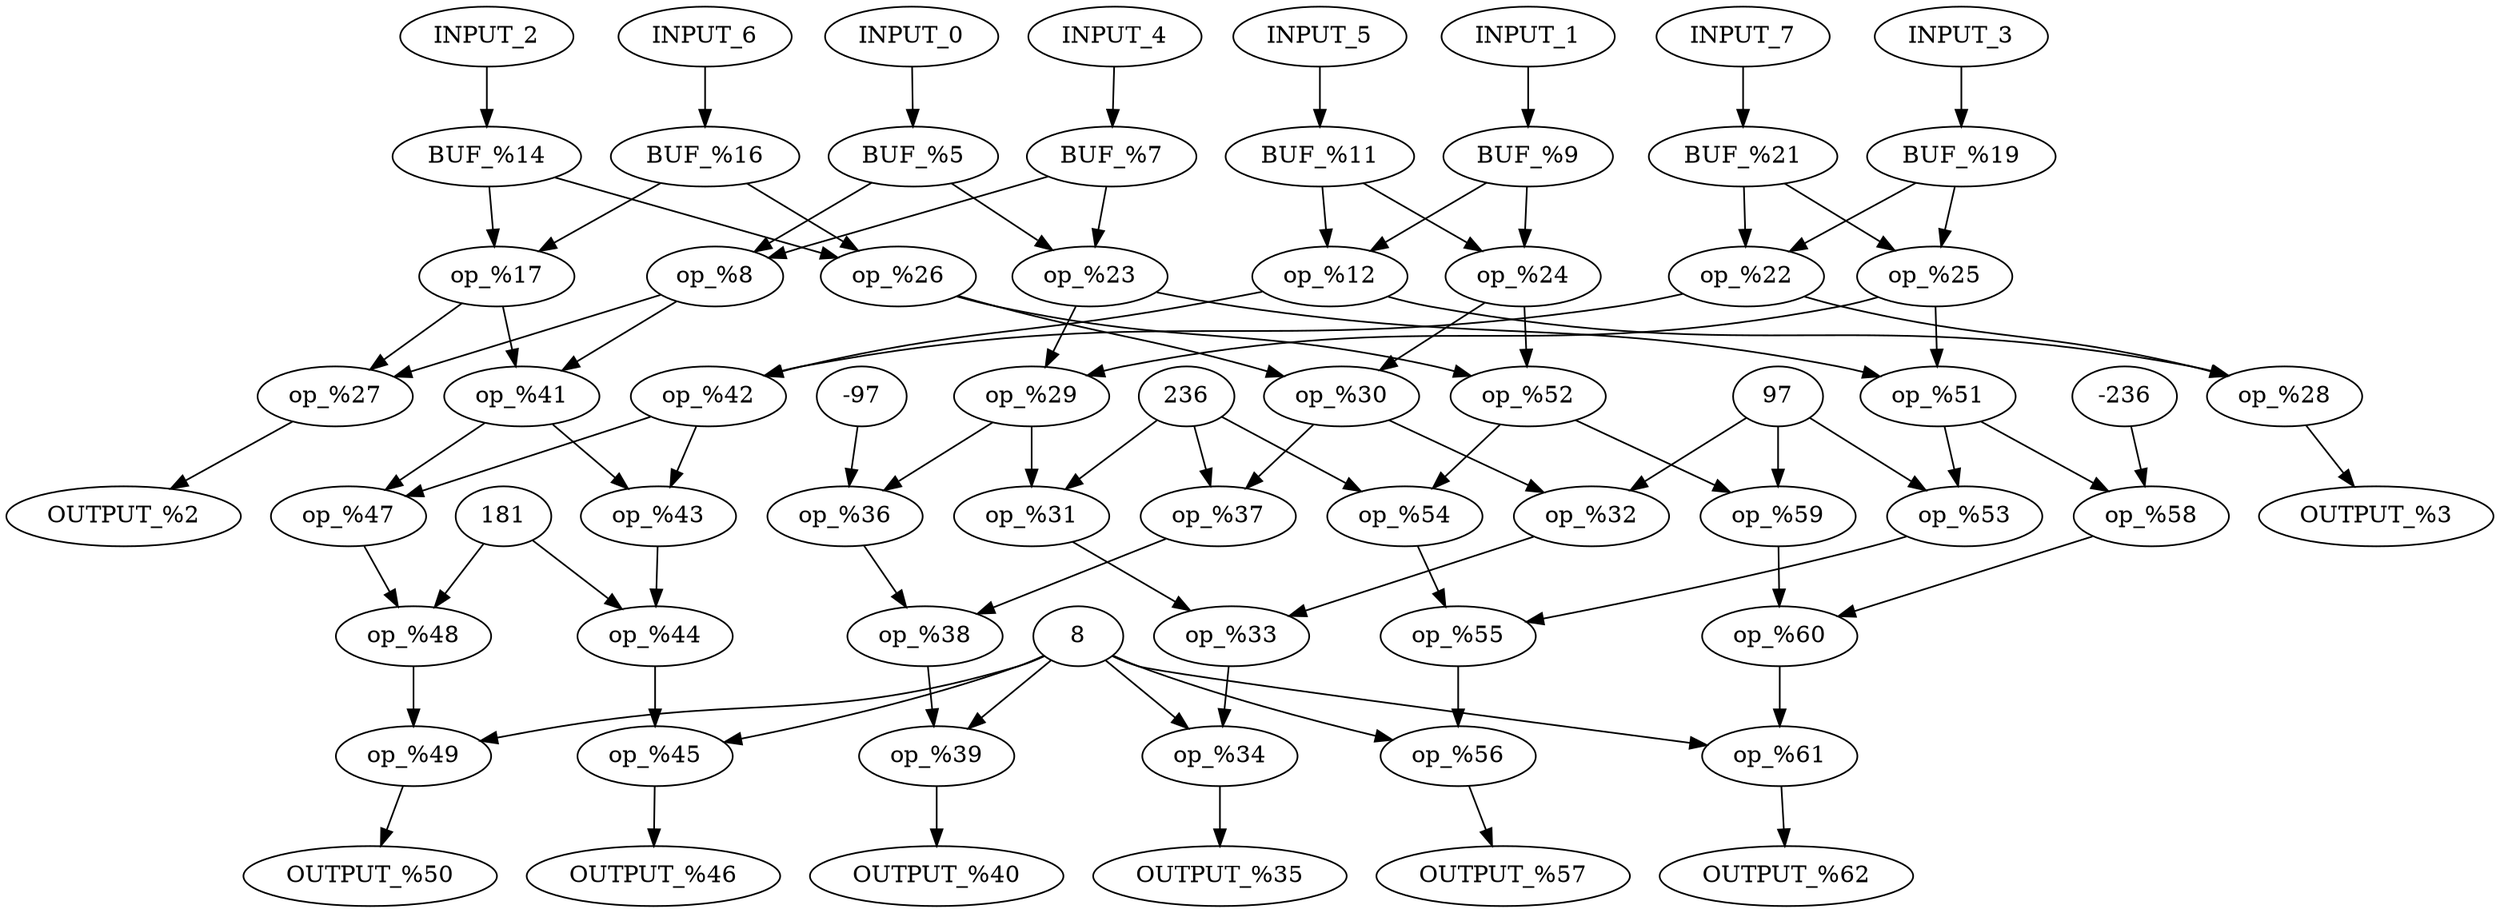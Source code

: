 strict digraph  {
	"INPUT_0" [type=input]; //indata_real[0]
	"INPUT_4" [type=input]; //indata_real[2]
	"op_%8" [type=op, opcode=ADD];
	"INPUT_1" [type=input]; //indata_imag[0]
	"INPUT_5" [type=input]; //indata_imag[2]
	"op_%12" [type=op, opcode=ADD];
	"INPUT_2" [type=input]; //indata_real[1]
	"INPUT_6" [type=input]; //indata_real[3]
	"op_%17" [type=op, opcode=ADD];
	"INPUT_3" [type=input]; //indata_imag[1]
	"INPUT_7" [type=input]; //indata_imag[3]
	"BUF_%5" [type=op, opcode=CAT];
	"BUF_%7" [type=op, opcode=CAT];
	"BUF_%9" [type=op, opcode=CAT];
	"BUF_%11" [type=op, opcode=CAT];
	"BUF_%14" [type=op, opcode=CAT];
	"BUF_%16" [type=op, opcode=CAT];
	"BUF_%19" [type=op, opcode=CAT];
	"BUF_%21" [type=op, opcode=CAT];
	"op_%22" [type=op, opcode=ADD];
	"op_%23" [type=op, opcode=SUB];
	"op_%24" [type=op, opcode=SUB];
	"op_%25" [type=op, opcode=SUB];
	"op_%26" [type=op, opcode=SUB];
	"op_%27" [type=op, opcode=ADD];
	"OUTPUT_%2" [type=output]; //outdata_real[0]
	"op_%28" [type=op, opcode=ADD];
	"OUTPUT_%3" [type=output]; //outdata_imag[0]
	"op_%29" [type=op, opcode=ADD];
	"op_%30" [type=op, opcode=ADD];
	"op_%31" [type=op, opcode=MULT];
	"236" [type=const,int=236];
	"op_%32" [type=op, opcode=MULT];
	"97" [type=const,int=97];
	"op_%33" [type=op, opcode=ADD];
	"op_%34" [type=op, opcode=SRA];
	"8" [type=const,int=8];
	"OUTPUT_%35" [type=output]; //outdata_real[1]
	"op_%36" [type=op, opcode=MULT];
	"-97" [type=const,int=-97];
	"op_%37" [type=op, opcode=MULT];
	"op_%38" [type=op, opcode=ADD];
	"op_%39" [type=op, opcode=SRA];
	"OUTPUT_%40" [type=output]; //outdata_imag[1]
	"op_%41" [type=op, opcode=SUB];
	"op_%42" [type=op, opcode=SUB];
	"op_%43" [type=op, opcode=ADD];
	"op_%44" [type=op, opcode=MULT];
	"181" [type=const,int=181];
	"op_%45" [type=op, opcode=SRA];
	"OUTPUT_%46" [type=output]; //outdata_real[2]
	"op_%47" [type=op, opcode=SUB];
	"op_%48" [type=op, opcode=MULT];
	"op_%49" [type=op, opcode=SRA];
	"OUTPUT_%50" [type=output]; //outdata_imag[2]
	"op_%51" [type=op, opcode=SUB];
	"op_%52" [type=op, opcode=SUB];
	"op_%53" [type=op, opcode=MULT];
	"op_%54" [type=op, opcode=MULT];
	"op_%55" [type=op, opcode=ADD];
	"op_%56" [type=op, opcode=SRA];
	"OUTPUT_%57" [type=output]; //outdata_real[3]
	"op_%58" [type=op, opcode=MULT];
	"-236" [type=const,int=-236];
	"op_%59" [type=op, opcode=MULT];
	"op_%60" [type=op, opcode=ADD];
	"op_%61" [type=op, opcode=SRA];
	"OUTPUT_%62" [type=output]; //outdata_imag[3]

	"INPUT_0" -> "BUF_%5" [operand=0];
	"INPUT_4" -> "BUF_%7" [operand=0];
	"INPUT_1" -> "BUF_%9" [operand=0];
	"INPUT_5" -> "BUF_%11" [operand=0];
	"INPUT_2" -> "BUF_%14" [operand=0];
	"INPUT_6" -> "BUF_%16" [operand=0];
	"INPUT_3" -> "BUF_%19" [operand=0];
	"INPUT_7" -> "BUF_%21" [operand=0];


	"BUF_%5" -> "op_%8"  [operand=1];
	"BUF_%5" -> "op_%23"  [operand=0];
	"BUF_%7" -> "op_%8"  [operand=0];
	"BUF_%7" -> "op_%23"  [operand=1];
	"op_%8" -> "op_%27"  [operand=1];
	"op_%8" -> "op_%41"  [operand=0];
	"BUF_%9" -> "op_%12"  [operand=1];
	"BUF_%9" -> "op_%24"  [operand=0];
	"BUF_%11" -> "op_%12"  [operand=0];
	"BUF_%11" -> "op_%24"  [operand=1];
	"op_%12" -> "op_%28"  [operand=1];
	"op_%12" -> "op_%42"  [operand=0];
	"BUF_%14" -> "op_%17"  [operand=1];
	"BUF_%14" -> "op_%26"  [operand=1];
	"BUF_%16" -> "op_%17"  [operand=0];
	"BUF_%16" -> "op_%26"  [operand=0];
	"op_%17" -> "op_%27"  [operand=0];
	"op_%17" -> "op_%41"  [operand=1];
	"BUF_%19" -> "op_%22"  [operand=1];
	"BUF_%19" -> "op_%25"  [operand=0];
	"BUF_%21" -> "op_%22"  [operand=0];
	"BUF_%21" -> "op_%25"  [operand=1];
	"op_%22" -> "op_%28"  [operand=0];
	"op_%22" -> "op_%42"  [operand=1];
	"op_%23" -> "op_%29"  [operand=1];
	"op_%23" -> "op_%51"  [operand=0];
	"op_%24" -> "op_%30"  [operand=1];
	"op_%24" -> "op_%52"  [operand=0];
	"op_%25" -> "op_%29"  [operand=0];
	"op_%25" -> "op_%51"  [operand=1];
	"op_%26" -> "op_%30"  [operand=0];
	"op_%26" -> "op_%52"  [operand=1];
	"op_%27" -> "OUTPUT_%2";
	"op_%28" -> "OUTPUT_%3";
	"op_%29" -> "op_%31"  [operand=0];
	"op_%29" -> "op_%36"  [operand=0];
	"op_%30" -> "op_%32"  [operand=0];
	"op_%30" -> "op_%37"  [operand=0];
	"op_%31" -> "op_%33"  [operand=0];
	"236" -> "op_%31"  [operand=1];
	"236" -> "op_%37"  [operand=1];
	"236" -> "op_%54"  [operand=1];
	"op_%32" -> "op_%33"  [operand=1];
	"97" -> "op_%32"  [operand=1];
	"97" -> "op_%53"  [operand=1];
	"97" -> "op_%59"  [operand=1];
	"op_%33" -> "op_%34"  [operand=0];
	"op_%34" -> "OUTPUT_%35";
	"8" -> "op_%34"  [operand=1];
	"8" -> "op_%39"  [operand=1];
	"8" -> "op_%45"  [operand=1];
	"8" -> "op_%49"  [operand=1];
	"8" -> "op_%56"  [operand=1];
	"8" -> "op_%61"  [operand=1];
	"op_%36" -> "op_%38"  [operand=0];
	"-97" -> "op_%36"  [operand=1];
	"op_%37" -> "op_%38"  [operand=1];
	"op_%38" -> "op_%39"  [operand=0];
	"op_%39" -> "OUTPUT_%40";
	"op_%41" -> "op_%43"  [operand=1];
	"op_%41" -> "op_%47"  [operand=1];
	"op_%42" -> "op_%43"  [operand=0];
	"op_%42" -> "op_%47"  [operand=0];
	"op_%43" -> "op_%44"  [operand=0];
	"op_%44" -> "op_%45"  [operand=0];
	"181" -> "op_%44"  [operand=1];
	"181" -> "op_%48"  [operand=1];
	"op_%45" -> "OUTPUT_%46";
	"op_%47" -> "op_%48"  [operand=0];
	"op_%48" -> "op_%49"  [operand=0];
	"op_%49" -> "OUTPUT_%50";
	"op_%51" -> "op_%53"  [operand=0];
	"op_%51" -> "op_%58"  [operand=0];
	"op_%52" -> "op_%54"  [operand=0];
	"op_%52" -> "op_%59"  [operand=0];
	"op_%53" -> "op_%55"  [operand=0];
	"op_%54" -> "op_%55"  [operand=1];
	"op_%55" -> "op_%56"  [operand=0];
	"op_%56" -> "OUTPUT_%57";
	"op_%58" -> "op_%60"  [operand=0];
	"-236" -> "op_%58"  [operand=1];
	"op_%59" -> "op_%60"  [operand=1];
	"op_%60" -> "op_%61"  [operand=0];
	"op_%61" -> "OUTPUT_%62";
}
